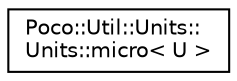 digraph "Graphical Class Hierarchy"
{
 // LATEX_PDF_SIZE
  edge [fontname="Helvetica",fontsize="10",labelfontname="Helvetica",labelfontsize="10"];
  node [fontname="Helvetica",fontsize="10",shape=record];
  rankdir="LR";
  Node0 [label="Poco::Util::Units::\lUnits::micro\< U \>",height=0.2,width=0.4,color="black", fillcolor="white", style="filled",URL="$structPoco_1_1Util_1_1Units_1_1Units_1_1micro.html",tooltip=" "];
}

